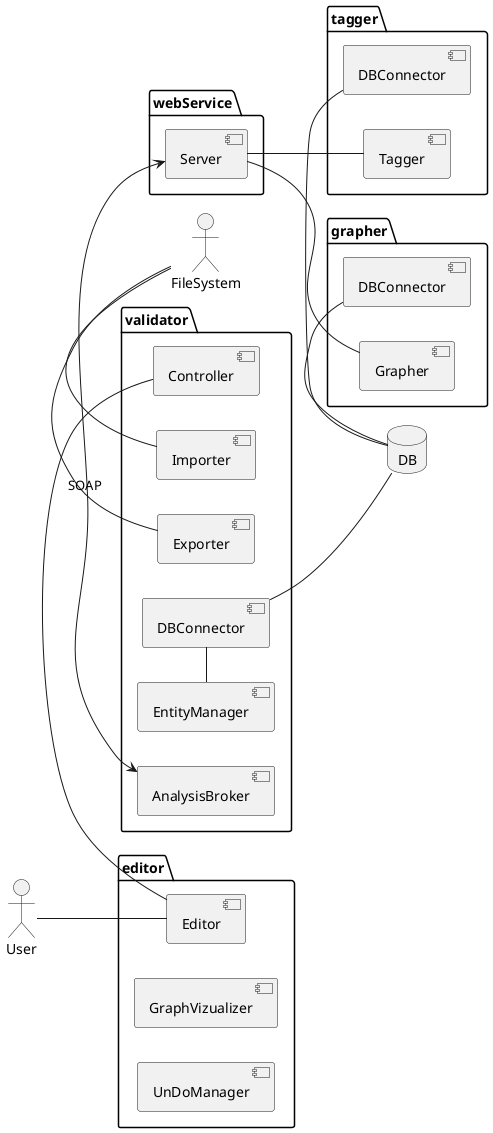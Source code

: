 @startuml
skinparam componentStyle uml2
'the result looks better in horizontal orientation
left to right direction

'declarations
actor User
actor FileSystem

package validator {
    component Importer
    component Exporter
    component EntityManager
    component AnalysisBroker
    component DBConnector
    component Controller
}

package editor {
    component GraphVizualizer
    component Editor
    component UnDoManager
}

package webService {
    component Server
}

package tagger {
    component Tagger
    component DBConnector as taggerDBConnector
}

'is grapher part of the webservice?
package grapher {
    component Grapher
    component DBConnector as grapherDBConnector
}

database DB

'relations
User -- Editor
Editor - Controller
FileSystem - Importer
FileSystem - Exporter
DBConnector - DB
EntityManager - DBConnector
AnalysisBroker <-> Server : SOAP
Server -- Tagger
taggerDBConnector - DB
Server -- Grapher
grapherDBConnector - DB
@enduml